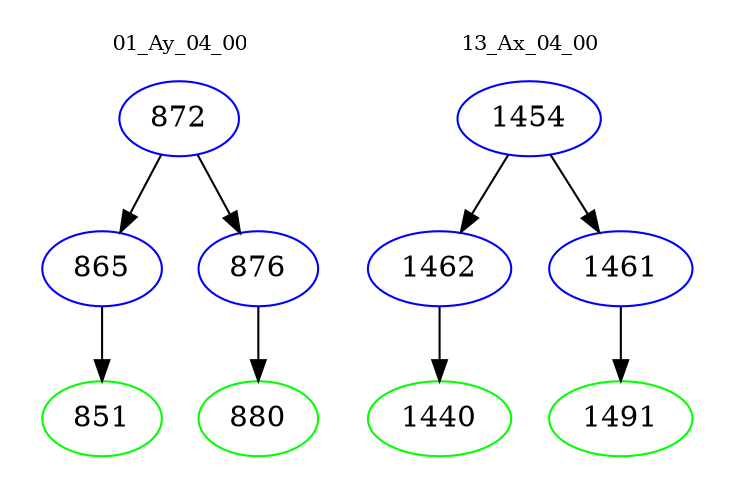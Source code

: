 digraph{
subgraph cluster_0 {
color = white
label = "01_Ay_04_00";
fontsize=10;
T0_872 [label="872", color="blue"]
T0_872 -> T0_865 [color="black"]
T0_865 [label="865", color="blue"]
T0_865 -> T0_851 [color="black"]
T0_851 [label="851", color="green"]
T0_872 -> T0_876 [color="black"]
T0_876 [label="876", color="blue"]
T0_876 -> T0_880 [color="black"]
T0_880 [label="880", color="green"]
}
subgraph cluster_1 {
color = white
label = "13_Ax_04_00";
fontsize=10;
T1_1454 [label="1454", color="blue"]
T1_1454 -> T1_1462 [color="black"]
T1_1462 [label="1462", color="blue"]
T1_1462 -> T1_1440 [color="black"]
T1_1440 [label="1440", color="green"]
T1_1454 -> T1_1461 [color="black"]
T1_1461 [label="1461", color="blue"]
T1_1461 -> T1_1491 [color="black"]
T1_1491 [label="1491", color="green"]
}
}
